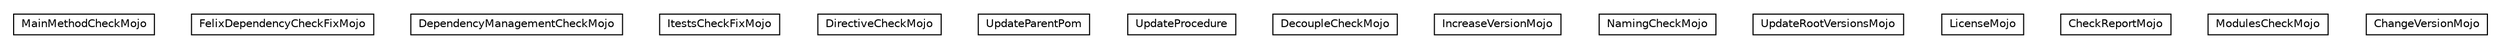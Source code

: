 #!/usr/local/bin/dot
#
# Class diagram 
# Generated by UMLGraph version R5_6-24-gf6e263 (http://www.umlgraph.org/)
#

digraph G {
	edge [fontname="Helvetica",fontsize=10,labelfontname="Helvetica",labelfontsize=10];
	node [fontname="Helvetica",fontsize=10,shape=plaintext];
	nodesep=0.25;
	ranksep=0.5;
	// org.universAAL.support.directives.mojos.MainMethodCheckMojo
	c8672 [label=<<table title="org.universAAL.support.directives.mojos.MainMethodCheckMojo" border="0" cellborder="1" cellspacing="0" cellpadding="2" port="p" href="./MainMethodCheckMojo.html">
		<tr><td><table border="0" cellspacing="0" cellpadding="1">
<tr><td align="center" balign="center"> MainMethodCheckMojo </td></tr>
		</table></td></tr>
		</table>>, URL="./MainMethodCheckMojo.html", fontname="Helvetica", fontcolor="black", fontsize=10.0];
	// org.universAAL.support.directives.mojos.FelixDependencyCheckFixMojo
	c8673 [label=<<table title="org.universAAL.support.directives.mojos.FelixDependencyCheckFixMojo" border="0" cellborder="1" cellspacing="0" cellpadding="2" port="p" href="./FelixDependencyCheckFixMojo.html">
		<tr><td><table border="0" cellspacing="0" cellpadding="1">
<tr><td align="center" balign="center"> FelixDependencyCheckFixMojo </td></tr>
		</table></td></tr>
		</table>>, URL="./FelixDependencyCheckFixMojo.html", fontname="Helvetica", fontcolor="black", fontsize=10.0];
	// org.universAAL.support.directives.mojos.DependencyManagementCheckMojo
	c8674 [label=<<table title="org.universAAL.support.directives.mojos.DependencyManagementCheckMojo" border="0" cellborder="1" cellspacing="0" cellpadding="2" port="p" href="./DependencyManagementCheckMojo.html">
		<tr><td><table border="0" cellspacing="0" cellpadding="1">
<tr><td align="center" balign="center"> DependencyManagementCheckMojo </td></tr>
		</table></td></tr>
		</table>>, URL="./DependencyManagementCheckMojo.html", fontname="Helvetica", fontcolor="black", fontsize=10.0];
	// org.universAAL.support.directives.mojos.ItestsCheckFixMojo
	c8675 [label=<<table title="org.universAAL.support.directives.mojos.ItestsCheckFixMojo" border="0" cellborder="1" cellspacing="0" cellpadding="2" port="p" href="./ItestsCheckFixMojo.html">
		<tr><td><table border="0" cellspacing="0" cellpadding="1">
<tr><td align="center" balign="center"> ItestsCheckFixMojo </td></tr>
		</table></td></tr>
		</table>>, URL="./ItestsCheckFixMojo.html", fontname="Helvetica", fontcolor="black", fontsize=10.0];
	// org.universAAL.support.directives.mojos.DirectiveCheckMojo
	c8676 [label=<<table title="org.universAAL.support.directives.mojos.DirectiveCheckMojo" border="0" cellborder="1" cellspacing="0" cellpadding="2" port="p" href="./DirectiveCheckMojo.html">
		<tr><td><table border="0" cellspacing="0" cellpadding="1">
<tr><td align="center" balign="center"> DirectiveCheckMojo </td></tr>
		</table></td></tr>
		</table>>, URL="./DirectiveCheckMojo.html", fontname="Helvetica", fontcolor="black", fontsize=10.0];
	// org.universAAL.support.directives.mojos.UpdateParentPom
	c8677 [label=<<table title="org.universAAL.support.directives.mojos.UpdateParentPom" border="0" cellborder="1" cellspacing="0" cellpadding="2" port="p" href="./UpdateParentPom.html">
		<tr><td><table border="0" cellspacing="0" cellpadding="1">
<tr><td align="center" balign="center"> UpdateParentPom </td></tr>
		</table></td></tr>
		</table>>, URL="./UpdateParentPom.html", fontname="Helvetica", fontcolor="black", fontsize=10.0];
	// org.universAAL.support.directives.mojos.UpdateParentPom.UpdateProcedure
	c8678 [label=<<table title="org.universAAL.support.directives.mojos.UpdateParentPom.UpdateProcedure" border="0" cellborder="1" cellspacing="0" cellpadding="2" port="p" href="./UpdateParentPom.UpdateProcedure.html">
		<tr><td><table border="0" cellspacing="0" cellpadding="1">
<tr><td align="center" balign="center"> UpdateProcedure </td></tr>
		</table></td></tr>
		</table>>, URL="./UpdateParentPom.UpdateProcedure.html", fontname="Helvetica", fontcolor="black", fontsize=10.0];
	// org.universAAL.support.directives.mojos.DecoupleCheckMojo
	c8679 [label=<<table title="org.universAAL.support.directives.mojos.DecoupleCheckMojo" border="0" cellborder="1" cellspacing="0" cellpadding="2" port="p" href="./DecoupleCheckMojo.html">
		<tr><td><table border="0" cellspacing="0" cellpadding="1">
<tr><td align="center" balign="center"> DecoupleCheckMojo </td></tr>
		</table></td></tr>
		</table>>, URL="./DecoupleCheckMojo.html", fontname="Helvetica", fontcolor="black", fontsize=10.0];
	// org.universAAL.support.directives.mojos.IncreaseVersionMojo
	c8680 [label=<<table title="org.universAAL.support.directives.mojos.IncreaseVersionMojo" border="0" cellborder="1" cellspacing="0" cellpadding="2" port="p" href="./IncreaseVersionMojo.html">
		<tr><td><table border="0" cellspacing="0" cellpadding="1">
<tr><td align="center" balign="center"> IncreaseVersionMojo </td></tr>
		</table></td></tr>
		</table>>, URL="./IncreaseVersionMojo.html", fontname="Helvetica", fontcolor="black", fontsize=10.0];
	// org.universAAL.support.directives.mojos.NamingCheckMojo
	c8681 [label=<<table title="org.universAAL.support.directives.mojos.NamingCheckMojo" border="0" cellborder="1" cellspacing="0" cellpadding="2" port="p" href="./NamingCheckMojo.html">
		<tr><td><table border="0" cellspacing="0" cellpadding="1">
<tr><td align="center" balign="center"> NamingCheckMojo </td></tr>
		</table></td></tr>
		</table>>, URL="./NamingCheckMojo.html", fontname="Helvetica", fontcolor="black", fontsize=10.0];
	// org.universAAL.support.directives.mojos.UpdateRootVersionsMojo
	c8682 [label=<<table title="org.universAAL.support.directives.mojos.UpdateRootVersionsMojo" border="0" cellborder="1" cellspacing="0" cellpadding="2" port="p" href="./UpdateRootVersionsMojo.html">
		<tr><td><table border="0" cellspacing="0" cellpadding="1">
<tr><td align="center" balign="center"> UpdateRootVersionsMojo </td></tr>
		</table></td></tr>
		</table>>, URL="./UpdateRootVersionsMojo.html", fontname="Helvetica", fontcolor="black", fontsize=10.0];
	// org.universAAL.support.directives.mojos.LicenseMojo
	c8683 [label=<<table title="org.universAAL.support.directives.mojos.LicenseMojo" border="0" cellborder="1" cellspacing="0" cellpadding="2" port="p" href="./LicenseMojo.html">
		<tr><td><table border="0" cellspacing="0" cellpadding="1">
<tr><td align="center" balign="center"> LicenseMojo </td></tr>
		</table></td></tr>
		</table>>, URL="./LicenseMojo.html", fontname="Helvetica", fontcolor="black", fontsize=10.0];
	// org.universAAL.support.directives.mojos.CheckReportMojo
	c8684 [label=<<table title="org.universAAL.support.directives.mojos.CheckReportMojo" border="0" cellborder="1" cellspacing="0" cellpadding="2" port="p" href="./CheckReportMojo.html">
		<tr><td><table border="0" cellspacing="0" cellpadding="1">
<tr><td align="center" balign="center"> CheckReportMojo </td></tr>
		</table></td></tr>
		</table>>, URL="./CheckReportMojo.html", fontname="Helvetica", fontcolor="black", fontsize=10.0];
	// org.universAAL.support.directives.mojos.ModulesCheckMojo
	c8685 [label=<<table title="org.universAAL.support.directives.mojos.ModulesCheckMojo" border="0" cellborder="1" cellspacing="0" cellpadding="2" port="p" href="./ModulesCheckMojo.html">
		<tr><td><table border="0" cellspacing="0" cellpadding="1">
<tr><td align="center" balign="center"> ModulesCheckMojo </td></tr>
		</table></td></tr>
		</table>>, URL="./ModulesCheckMojo.html", fontname="Helvetica", fontcolor="black", fontsize=10.0];
	// org.universAAL.support.directives.mojos.ChangeVersionMojo
	c8686 [label=<<table title="org.universAAL.support.directives.mojos.ChangeVersionMojo" border="0" cellborder="1" cellspacing="0" cellpadding="2" port="p" href="./ChangeVersionMojo.html">
		<tr><td><table border="0" cellspacing="0" cellpadding="1">
<tr><td align="center" balign="center"> ChangeVersionMojo </td></tr>
		</table></td></tr>
		</table>>, URL="./ChangeVersionMojo.html", fontname="Helvetica", fontcolor="black", fontsize=10.0];
}

